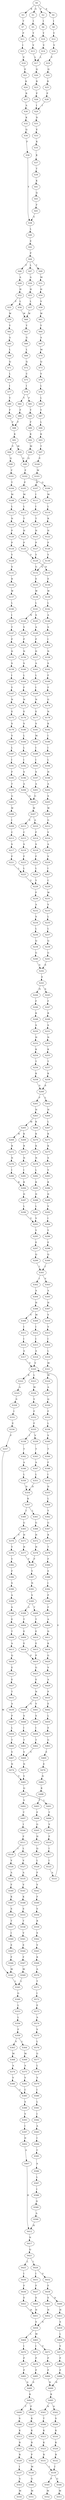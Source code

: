 strict digraph  {
	S0 -> S1 [ label = G ];
	S0 -> S2 [ label = F ];
	S0 -> S3 [ label = R ];
	S0 -> S4 [ label = S ];
	S1 -> S5 [ label = I ];
	S2 -> S6 [ label = I ];
	S3 -> S7 [ label = T ];
	S4 -> S8 [ label = I ];
	S5 -> S9 [ label = Y ];
	S6 -> S10 [ label = Y ];
	S7 -> S11 [ label = P ];
	S8 -> S12 [ label = Y ];
	S9 -> S13 [ label = V ];
	S10 -> S14 [ label = V ];
	S11 -> S15 [ label = I ];
	S12 -> S16 [ label = V ];
	S13 -> S17 [ label = L ];
	S14 -> S17 [ label = L ];
	S15 -> S18 [ label = E ];
	S16 -> S19 [ label = V ];
	S17 -> S20 [ label = Q ];
	S18 -> S21 [ label = E ];
	S19 -> S22 [ label = Q ];
	S20 -> S23 [ label = R ];
	S21 -> S24 [ label = K ];
	S22 -> S25 [ label = R ];
	S23 -> S26 [ label = P ];
	S24 -> S27 [ label = R ];
	S25 -> S28 [ label = P ];
	S26 -> S29 [ label = I ];
	S27 -> S30 [ label = A ];
	S28 -> S29 [ label = I ];
	S29 -> S31 [ label = D ];
	S30 -> S32 [ label = K ];
	S31 -> S33 [ label = E ];
	S32 -> S34 [ label = Q ];
	S33 -> S35 [ label = K ];
	S34 -> S36 [ label = F ];
	S35 -> S37 [ label = K ];
	S36 -> S38 [ label = Y ];
	S37 -> S39 [ label = T ];
	S38 -> S40 [ label = L ];
	S39 -> S41 [ label = K ];
	S40 -> S42 [ label = E ];
	S41 -> S43 [ label = Q ];
	S42 -> S44 [ label = P ];
	S43 -> S45 [ label = F ];
	S44 -> S46 [ label = F ];
	S44 -> S47 [ label = L ];
	S44 -> S48 [ label = Y ];
	S45 -> S38 [ label = Y ];
	S46 -> S49 [ label = A ];
	S47 -> S50 [ label = A ];
	S48 -> S51 [ label = M ];
	S49 -> S52 [ label = H ];
	S50 -> S53 [ label = H ];
	S51 -> S54 [ label = H ];
	S52 -> S55 [ label = F ];
	S52 -> S56 [ label = L ];
	S53 -> S57 [ label = L ];
	S54 -> S58 [ label = V ];
	S55 -> S59 [ label = W ];
	S56 -> S60 [ label = W ];
	S57 -> S60 [ label = W ];
	S58 -> S61 [ label = W ];
	S59 -> S62 [ label = Y ];
	S60 -> S63 [ label = Y ];
	S61 -> S64 [ label = Y ];
	S62 -> S65 [ label = A ];
	S63 -> S66 [ label = G ];
	S64 -> S67 [ label = A ];
	S65 -> S68 [ label = L ];
	S66 -> S69 [ label = L ];
	S67 -> S70 [ label = M ];
	S68 -> S71 [ label = Q ];
	S69 -> S72 [ label = Q ];
	S70 -> S73 [ label = Q ];
	S71 -> S74 [ label = L ];
	S72 -> S75 [ label = C ];
	S73 -> S76 [ label = V ];
	S74 -> S77 [ label = I ];
	S75 -> S78 [ label = I ];
	S76 -> S79 [ label = L ];
	S77 -> S80 [ label = Y ];
	S78 -> S81 [ label = F ];
	S78 -> S82 [ label = Y ];
	S79 -> S83 [ label = L ];
	S80 -> S84 [ label = F ];
	S81 -> S85 [ label = Y ];
	S82 -> S86 [ label = F ];
	S83 -> S87 [ label = Y ];
	S84 -> S88 [ label = F ];
	S85 -> S89 [ label = F ];
	S86 -> S88 [ label = F ];
	S87 -> S90 [ label = L ];
	S88 -> S91 [ label = K ];
	S89 -> S92 [ label = K ];
	S90 -> S93 [ label = K ];
	S91 -> S94 [ label = V ];
	S91 -> S95 [ label = M ];
	S92 -> S96 [ label = M ];
	S93 -> S97 [ label = T ];
	S94 -> S98 [ label = Q ];
	S95 -> S99 [ label = Q ];
	S96 -> S99 [ label = Q ];
	S97 -> S100 [ label = E ];
	S98 -> S101 [ label = F ];
	S99 -> S102 [ label = F ];
	S100 -> S103 [ label = W ];
	S101 -> S104 [ label = T ];
	S102 -> S105 [ label = P ];
	S102 -> S106 [ label = Q ];
	S103 -> S107 [ label = H ];
	S104 -> S108 [ label = M ];
	S105 -> S109 [ label = M ];
	S106 -> S110 [ label = M ];
	S107 -> S111 [ label = I ];
	S108 -> S112 [ label = L ];
	S109 -> S113 [ label = L ];
	S110 -> S114 [ label = L ];
	S111 -> S115 [ label = I ];
	S112 -> S116 [ label = N ];
	S113 -> S117 [ label = T ];
	S114 -> S118 [ label = R ];
	S115 -> S119 [ label = T ];
	S116 -> S120 [ label = P ];
	S117 -> S121 [ label = H ];
	S118 -> S122 [ label = H ];
	S119 -> S123 [ label = H ];
	S120 -> S124 [ label = P ];
	S121 -> S125 [ label = P ];
	S122 -> S126 [ label = P ];
	S123 -> S127 [ label = P ];
	S124 -> S128 [ label = Y ];
	S125 -> S129 [ label = Y ];
	S126 -> S130 [ label = Y ];
	S127 -> S129 [ label = Y ];
	S128 -> S131 [ label = S ];
	S129 -> S132 [ label = G ];
	S129 -> S133 [ label = D ];
	S130 -> S132 [ label = G ];
	S131 -> S134 [ label = R ];
	S132 -> S135 [ label = E ];
	S133 -> S136 [ label = E ];
	S134 -> S137 [ label = W ];
	S135 -> S138 [ label = W ];
	S136 -> S139 [ label = W ];
	S137 -> S140 [ label = L ];
	S138 -> S141 [ label = L ];
	S139 -> S142 [ label = L ];
	S140 -> S143 [ label = I ];
	S141 -> S144 [ label = N ];
	S141 -> S145 [ label = S ];
	S142 -> S146 [ label = A ];
	S143 -> S147 [ label = T ];
	S144 -> S148 [ label = V ];
	S145 -> S149 [ label = A ];
	S146 -> S150 [ label = S ];
	S147 -> S151 [ label = P ];
	S148 -> S152 [ label = P ];
	S149 -> S153 [ label = P ];
	S150 -> S154 [ label = I ];
	S151 -> S155 [ label = D ];
	S152 -> S156 [ label = N ];
	S153 -> S157 [ label = D ];
	S154 -> S158 [ label = N ];
	S155 -> S159 [ label = S ];
	S156 -> S160 [ label = S ];
	S157 -> S161 [ label = A ];
	S158 -> S162 [ label = S ];
	S159 -> S163 [ label = I ];
	S160 -> S164 [ label = L ];
	S161 -> S165 [ label = L ];
	S162 -> S166 [ label = F ];
	S163 -> S167 [ label = Y ];
	S164 -> S168 [ label = F ];
	S165 -> S169 [ label = I ];
	S166 -> S170 [ label = F ];
	S167 -> S171 [ label = N ];
	S168 -> S172 [ label = N ];
	S169 -> S173 [ label = N ];
	S170 -> S174 [ label = G ];
	S171 -> S175 [ label = E ];
	S172 -> S176 [ label = E ];
	S173 -> S177 [ label = E ];
	S174 -> S178 [ label = N ];
	S175 -> S179 [ label = S ];
	S176 -> S180 [ label = S ];
	S177 -> S181 [ label = S ];
	S178 -> S182 [ label = K ];
	S179 -> S183 [ label = V ];
	S180 -> S184 [ label = L ];
	S181 -> S185 [ label = M ];
	S182 -> S186 [ label = I ];
	S183 -> S187 [ label = L ];
	S184 -> S188 [ label = L ];
	S185 -> S189 [ label = I ];
	S186 -> S190 [ label = I ];
	S187 -> S191 [ label = I ];
	S188 -> S192 [ label = I ];
	S189 -> S193 [ label = I ];
	S190 -> S194 [ label = L ];
	S191 -> S195 [ label = F ];
	S192 -> S196 [ label = S ];
	S193 -> S197 [ label = S ];
	S194 -> S198 [ label = H ];
	S195 -> S199 [ label = T ];
	S196 -> S200 [ label = A ];
	S197 -> S201 [ label = A ];
	S198 -> S202 [ label = A ];
	S199 -> S203 [ label = G ];
	S200 -> S204 [ label = G ];
	S201 -> S204 [ label = G ];
	S202 -> S205 [ label = S ];
	S203 -> S206 [ label = W ];
	S204 -> S207 [ label = W ];
	S205 -> S208 [ label = W ];
	S206 -> S209 [ label = I ];
	S207 -> S210 [ label = A ];
	S207 -> S211 [ label = V ];
	S208 -> S212 [ label = G ];
	S209 -> S213 [ label = C ];
	S210 -> S214 [ label = F ];
	S211 -> S215 [ label = C ];
	S212 -> S216 [ label = V ];
	S213 -> S217 [ label = S ];
	S214 -> S218 [ label = S ];
	S215 -> S219 [ label = S ];
	S216 -> S220 [ label = A ];
	S217 -> S221 [ label = F ];
	S218 -> S222 [ label = F ];
	S219 -> S223 [ label = F ];
	S220 -> S224 [ label = V ];
	S221 -> S225 [ label = L ];
	S222 -> S226 [ label = L ];
	S223 -> S225 [ label = L ];
	S224 -> S227 [ label = I ];
	S225 -> S228 [ label = Y ];
	S226 -> S228 [ label = Y ];
	S227 -> S229 [ label = C ];
	S228 -> S230 [ label = F ];
	S229 -> S231 [ label = W ];
	S230 -> S232 [ label = A ];
	S231 -> S233 [ label = V ];
	S232 -> S234 [ label = S ];
	S233 -> S235 [ label = L ];
	S234 -> S236 [ label = L ];
	S235 -> S237 [ label = L ];
	S236 -> S238 [ label = Q ];
	S237 -> S239 [ label = Q ];
	S238 -> S240 [ label = G ];
	S239 -> S241 [ label = G ];
	S240 -> S242 [ label = S ];
	S241 -> S242 [ label = S ];
	S242 -> S243 [ label = E ];
	S243 -> S244 [ label = N ];
	S243 -> S245 [ label = S ];
	S244 -> S246 [ label = F ];
	S245 -> S247 [ label = F ];
	S246 -> S248 [ label = K ];
	S247 -> S249 [ label = R ];
	S248 -> S250 [ label = S ];
	S249 -> S251 [ label = S ];
	S250 -> S252 [ label = H ];
	S251 -> S253 [ label = N ];
	S252 -> S254 [ label = K ];
	S253 -> S255 [ label = K ];
	S254 -> S256 [ label = T ];
	S255 -> S257 [ label = T ];
	S256 -> S258 [ label = K ];
	S257 -> S259 [ label = K ];
	S258 -> S260 [ label = S ];
	S259 -> S260 [ label = S ];
	S260 -> S261 [ label = F ];
	S260 -> S262 [ label = L ];
	S261 -> S263 [ label = H ];
	S262 -> S264 [ label = H ];
	S263 -> S265 [ label = M ];
	S263 -> S266 [ label = K ];
	S264 -> S267 [ label = L ];
	S265 -> S268 [ label = R ];
	S265 -> S269 [ label = K ];
	S266 -> S270 [ label = K ];
	S267 -> S271 [ label = K ];
	S268 -> S272 [ label = R ];
	S269 -> S273 [ label = R ];
	S270 -> S274 [ label = K ];
	S271 -> S275 [ label = K ];
	S272 -> S276 [ label = N ];
	S273 -> S277 [ label = N ];
	S274 -> S278 [ label = N ];
	S275 -> S279 [ label = S ];
	S276 -> S280 [ label = I ];
	S277 -> S281 [ label = I ];
	S278 -> S282 [ label = L ];
	S279 -> S283 [ label = V ];
	S280 -> S284 [ label = K ];
	S281 -> S284 [ label = K ];
	S282 -> S285 [ label = K ];
	S283 -> S286 [ label = K ];
	S284 -> S287 [ label = D ];
	S285 -> S288 [ label = D ];
	S286 -> S289 [ label = D ];
	S287 -> S290 [ label = L ];
	S288 -> S291 [ label = L ];
	S289 -> S292 [ label = V ];
	S290 -> S293 [ label = V ];
	S291 -> S293 [ label = V ];
	S292 -> S294 [ label = I ];
	S293 -> S295 [ label = Y ];
	S294 -> S296 [ label = Y ];
	S295 -> S297 [ label = E ];
	S296 -> S298 [ label = E ];
	S297 -> S299 [ label = Q ];
	S298 -> S300 [ label = Q ];
	S299 -> S301 [ label = I ];
	S300 -> S301 [ label = I ];
	S301 -> S302 [ label = I ];
	S301 -> S303 [ label = V ];
	S302 -> S304 [ label = A ];
	S303 -> S305 [ label = A ];
	S304 -> S306 [ label = H ];
	S305 -> S307 [ label = H ];
	S306 -> S308 [ label = V ];
	S306 -> S309 [ label = M ];
	S307 -> S310 [ label = V ];
	S308 -> S311 [ label = I ];
	S309 -> S312 [ label = I ];
	S310 -> S313 [ label = V ];
	S311 -> S314 [ label = I ];
	S312 -> S315 [ label = I ];
	S313 -> S316 [ label = I ];
	S314 -> S317 [ label = A ];
	S315 -> S318 [ label = A ];
	S316 -> S319 [ label = L ];
	S317 -> S320 [ label = V ];
	S318 -> S320 [ label = V ];
	S319 -> S321 [ label = M ];
	S320 -> S322 [ label = K ];
	S320 -> S323 [ label = L ];
	S321 -> S324 [ label = M ];
	S322 -> S325 [ label = A ];
	S323 -> S326 [ label = M ];
	S324 -> S327 [ label = A ];
	S325 -> S328 [ label = S ];
	S326 -> S329 [ label = Y ];
	S327 -> S330 [ label = Q ];
	S328 -> S331 [ label = I ];
	S329 -> S332 [ label = F ];
	S330 -> S333 [ label = F ];
	S331 -> S334 [ label = E ];
	S332 -> S335 [ label = F ];
	S333 -> S336 [ label = L ];
	S334 -> S337 [ label = F ];
	S335 -> S338 [ label = I ];
	S335 -> S339 [ label = V ];
	S336 -> S340 [ label = V ];
	S337 -> S341 [ label = M ];
	S338 -> S342 [ label = T ];
	S339 -> S343 [ label = T ];
	S340 -> S344 [ label = T ];
	S341 -> S345 [ label = L ];
	S342 -> S346 [ label = A ];
	S343 -> S347 [ label = A ];
	S344 -> S348 [ label = F ];
	S345 -> S349 [ label = G ];
	S346 -> S350 [ label = L ];
	S347 -> S351 [ label = L ];
	S348 -> S352 [ label = I ];
	S349 -> S353 [ label = L ];
	S350 -> S354 [ label = D ];
	S351 -> S354 [ label = D ];
	S352 -> S355 [ label = D ];
	S353 -> S356 [ label = L ];
	S354 -> S357 [ label = K ];
	S355 -> S358 [ label = L ];
	S356 -> S359 [ label = F ];
	S357 -> S360 [ label = I ];
	S357 -> S361 [ label = L ];
	S358 -> S362 [ label = Y ];
	S359 -> S363 [ label = V ];
	S359 -> S364 [ label = L ];
	S360 -> S365 [ label = G ];
	S361 -> S366 [ label = G ];
	S362 -> S367 [ label = G ];
	S363 -> S368 [ label = M ];
	S364 -> S369 [ label = M ];
	S365 -> S370 [ label = Y ];
	S365 -> S371 [ label = H ];
	S366 -> S372 [ label = H ];
	S367 -> S373 [ label = R ];
	S368 -> S374 [ label = A ];
	S369 -> S375 [ label = A ];
	S370 -> S376 [ label = Y ];
	S371 -> S377 [ label = H ];
	S372 -> S378 [ label = H ];
	S373 -> S379 [ label = T ];
	S374 -> S380 [ label = V ];
	S375 -> S381 [ label = V ];
	S376 -> S382 [ label = Y ];
	S377 -> S383 [ label = F ];
	S378 -> S383 [ label = F ];
	S379 -> S384 [ label = F ];
	S380 -> S385 [ label = C ];
	S381 -> S385 [ label = C ];
	S382 -> S386 [ label = F ];
	S383 -> S387 [ label = Y ];
	S384 -> S388 [ label = E ];
	S385 -> S389 [ label = S ];
	S386 -> S390 [ label = S ];
	S387 -> S391 [ label = N ];
	S388 -> S392 [ label = I ];
	S389 -> S393 [ label = V ];
	S390 -> S394 [ label = A ];
	S391 -> S395 [ label = V ];
	S392 -> S396 [ label = P ];
	S393 -> S397 [ label = I ];
	S394 -> S398 [ label = S ];
	S395 -> S399 [ label = A ];
	S395 -> S400 [ label = T ];
	S396 -> S401 [ label = F ];
	S397 -> S402 [ label = D ];
	S398 -> S403 [ label = E ];
	S399 -> S404 [ label = T ];
	S400 -> S405 [ label = T ];
	S401 -> S406 [ label = A ];
	S402 -> S407 [ label = A ];
	S403 -> S408 [ label = T ];
	S404 -> S409 [ label = E ];
	S405 -> S410 [ label = E ];
	S406 -> S411 [ label = D ];
	S407 -> S412 [ label = H ];
	S408 -> S413 [ label = A ];
	S409 -> S414 [ label = E ];
	S410 -> S415 [ label = E ];
	S411 -> S416 [ label = K ];
	S412 -> S417 [ label = N ];
	S413 -> S418 [ label = Q ];
	S414 -> S419 [ label = P ];
	S415 -> S419 [ label = P ];
	S416 -> S420 [ label = G ];
	S417 -> S421 [ label = Q ];
	S418 -> S422 [ label = E ];
	S419 -> S423 [ label = G ];
	S420 -> S424 [ label = V ];
	S421 -> S425 [ label = L ];
	S421 -> S426 [ label = I ];
	S422 -> S427 [ label = E ];
	S423 -> S428 [ label = E ];
	S424 -> S429 [ label = A ];
	S425 -> S430 [ label = I ];
	S426 -> S431 [ label = I ];
	S426 -> S432 [ label = V ];
	S427 -> S433 [ label = T ];
	S428 -> S434 [ label = N ];
	S429 -> S435 [ label = P ];
	S430 -> S436 [ label = F ];
	S431 -> S437 [ label = F ];
	S432 -> S438 [ label = F ];
	S433 -> S439 [ label = A ];
	S434 -> S440 [ label = A ];
	S434 -> S441 [ label = V ];
	S435 -> S442 [ label = E ];
	S436 -> S443 [ label = E ];
	S437 -> S444 [ label = E ];
	S438 -> S445 [ label = E ];
	S438 -> S446 [ label = D ];
	S439 -> S447 [ label = P ];
	S440 -> S448 [ label = S ];
	S441 -> S449 [ label = S ];
	S442 -> S450 [ label = L ];
	S443 -> S451 [ label = H ];
	S444 -> S451 [ label = H ];
	S445 -> S452 [ label = H ];
	S446 -> S453 [ label = H ];
	S447 -> S454 [ label = L ];
	S448 -> S455 [ label = I ];
	S449 -> S456 [ label = I ];
	S450 -> S457 [ label = E ];
	S451 -> S458 [ label = S ];
	S452 -> S458 [ label = S ];
	S453 -> S459 [ label = S ];
	S454 -> S460 [ label = T ];
	S455 -> S461 [ label = T ];
	S456 -> S462 [ label = T ];
	S457 -> S463 [ label = G ];
	S458 -> S464 [ label = L ];
	S458 -> S465 [ label = M ];
	S459 -> S466 [ label = L ];
	S460 -> S467 [ label = V ];
	S461 -> S468 [ label = V ];
	S462 -> S468 [ label = V ];
	S463 -> S469 [ label = E ];
	S464 -> S470 [ label = I ];
	S465 -> S471 [ label = V ];
	S465 -> S472 [ label = I ];
	S466 -> S473 [ label = V ];
	S467 -> S474 [ label = N ];
	S468 -> S475 [ label = N ];
	S469 -> S476 [ label = E ];
	S470 -> S477 [ label = P ];
	S471 -> S478 [ label = P ];
	S472 -> S479 [ label = P ];
	S473 -> S480 [ label = P ];
	S474 -> S481 [ label = Y ];
	S475 -> S481 [ label = Y ];
	S476 -> S482 [ label = N ];
	S477 -> S483 [ label = P ];
	S478 -> S484 [ label = P ];
	S479 -> S485 [ label = P ];
	S480 -> S486 [ label = P ];
	S481 -> S487 [ label = Q ];
	S482 -> S488 [ label = K ];
	S483 -> S489 [ label = S ];
	S484 -> S490 [ label = N ];
	S485 -> S489 [ label = S ];
	S486 -> S490 [ label = N ];
	S487 -> S491 [ label = L ];
	S487 -> S492 [ label = V ];
	S488 -> S493 [ label = I ];
	S489 -> S494 [ label = K ];
	S490 -> S495 [ label = K ];
	S491 -> S496 [ label = T ];
	S492 -> S497 [ label = T ];
	S493 -> S498 [ label = F ];
	S494 -> S499 [ label = T ];
	S494 -> S500 [ label = P ];
	S495 -> S501 [ label = N ];
	S495 -> S502 [ label = S ];
	S496 -> S503 [ label = V ];
	S497 -> S504 [ label = I ];
	S498 -> S505 [ label = G ];
	S499 -> S506 [ label = S ];
	S500 -> S507 [ label = K ];
	S501 -> S508 [ label = T ];
	S502 -> S509 [ label = S ];
	S503 -> S510 [ label = F ];
	S504 -> S511 [ label = F ];
	S505 -> S512 [ label = H ];
	S506 -> S513 [ label = K ];
	S507 -> S514 [ label = K ];
	S508 -> S515 [ label = K ];
	S509 -> S516 [ label = K ];
	S510 -> S517 [ label = I ];
	S511 -> S518 [ label = I ];
	S511 -> S519 [ label = L ];
	S512 -> S520 [ label = Q ];
	S513 -> S521 [ label = R ];
	S514 -> S522 [ label = R ];
	S515 -> S523 [ label = K ];
	S516 -> S524 [ label = K ];
	S517 -> S525 [ label = I ];
	S518 -> S526 [ label = V ];
	S519 -> S527 [ label = V ];
	S520 -> S528 [ label = L ];
	S521 -> S529 [ label = R ];
	S522 -> S530 [ label = P ];
	S523 -> S531 [ label = R ];
	S524 -> S532 [ label = R ];
	S525 -> S533 [ label = A ];
	S526 -> S534 [ label = A ];
	S527 -> S535 [ label = A ];
	S528 -> S536 [ label = F ];
	S529 -> S537 [ label = I ];
	S530 -> S538 [ label = M ];
	S531 -> S539 [ label = I ];
	S532 -> S539 [ label = I ];
	S533 -> S320 [ label = V ];
	S534 -> S540 [ label = F ];
	S535 -> S541 [ label = V ];
	S536 -> S542 [ label = V ];
	S537 -> S543 [ label = A ];
	S538 -> S544 [ label = G ];
	S539 -> S545 [ label = P ];
	S539 -> S546 [ label = G ];
	S540 -> S547 [ label = K ];
	S541 -> S548 [ label = K ];
	S542 -> S549 [ label = F ];
	S543 -> S550 [ label = M ];
	S544 -> S551 [ label = M ];
	S545 -> S552 [ label = M ];
	S546 -> S553 [ label = M ];
	S547 -> S554 [ label = S ];
	S548 -> S555 [ label = S ];
	S549 -> S556 [ label = V ];
	S554 -> S557 [ label = T ];
	S555 -> S558 [ label = T ];
	S556 -> S559 [ label = R ];
	S557 -> S560 [ label = I ];
	S558 -> S561 [ label = V ];
	S559 -> S562 [ label = S ];
	S560 -> S563 [ label = E ];
	S561 -> S564 [ label = E ];
	S562 -> S565 [ label = V ];
	S563 -> S566 [ label = F ];
	S564 -> S567 [ label = F ];
	S565 -> S568 [ label = K ];
	S566 -> S341 [ label = M ];
	S567 -> S569 [ label = M ];
	S568 -> S570 [ label = A ];
	S569 -> S345 [ label = L ];
	S570 -> S571 [ label = T ];
	S571 -> S572 [ label = I ];
	S572 -> S573 [ label = E ];
	S573 -> S574 [ label = A ];
	S574 -> S575 [ label = V ];
	S575 -> S576 [ label = L ];
	S576 -> S577 [ label = G ];
	S577 -> S578 [ label = L ];
	S578 -> S579 [ label = V ];
	S579 -> S580 [ label = I ];
	S580 -> S581 [ label = L ];
	S581 -> S582 [ label = I ];
	S582 -> S583 [ label = A ];
	S583 -> S584 [ label = I ];
	S584 -> S585 [ label = C ];
	S585 -> S586 [ label = A ];
	S586 -> S587 [ label = L ];
	S587 -> S588 [ label = I ];
	S588 -> S589 [ label = D ];
	S589 -> S590 [ label = A ];
	S590 -> S412 [ label = H ];
}
